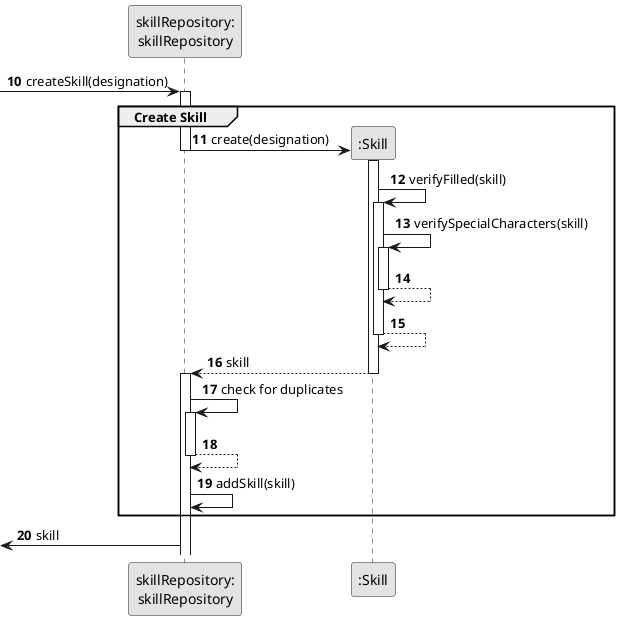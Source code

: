 @startuml
skinparam monochrome true
skinparam packageStyle rectangle
skinparam shadowing false

autonumber 10

participant "skillRepository:\nskillRepository" as skillRepository
participant ":Skill" as Skill

-> skillRepository : createSkill(designation)
activate skillRepository
group Create Skill
    skillRepository-> Skill** : create(designation)
    deactivate skillRepository
        activate Skill

    Skill -> Skill : verifyFilled(skill)
        activate Skill
        Skill -> Skill : verifySpecialCharacters(skill)
        activate Skill
        Skill --> Skill
    deactivate Skill
    Skill --> Skill
    deactivate Skill

    Skill --> skillRepository : skill
    deactivate Skill
    activate skillRepository

    skillRepository -> skillRepository : check for duplicates
        activate skillRepository
        skillRepository -->skillRepository
        deactivate skillRepository

            skillRepository -> skillRepository: addSkill(skill)


end
 <- skillRepository: skill

@enduml
